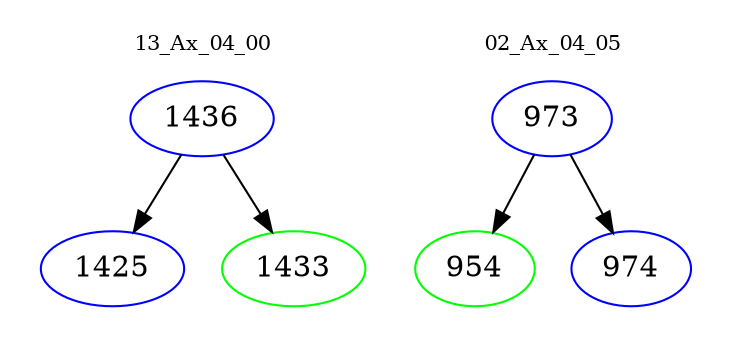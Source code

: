digraph{
subgraph cluster_0 {
color = white
label = "13_Ax_04_00";
fontsize=10;
T0_1436 [label="1436", color="blue"]
T0_1436 -> T0_1425 [color="black"]
T0_1425 [label="1425", color="blue"]
T0_1436 -> T0_1433 [color="black"]
T0_1433 [label="1433", color="green"]
}
subgraph cluster_1 {
color = white
label = "02_Ax_04_05";
fontsize=10;
T1_973 [label="973", color="blue"]
T1_973 -> T1_954 [color="black"]
T1_954 [label="954", color="green"]
T1_973 -> T1_974 [color="black"]
T1_974 [label="974", color="blue"]
}
}
